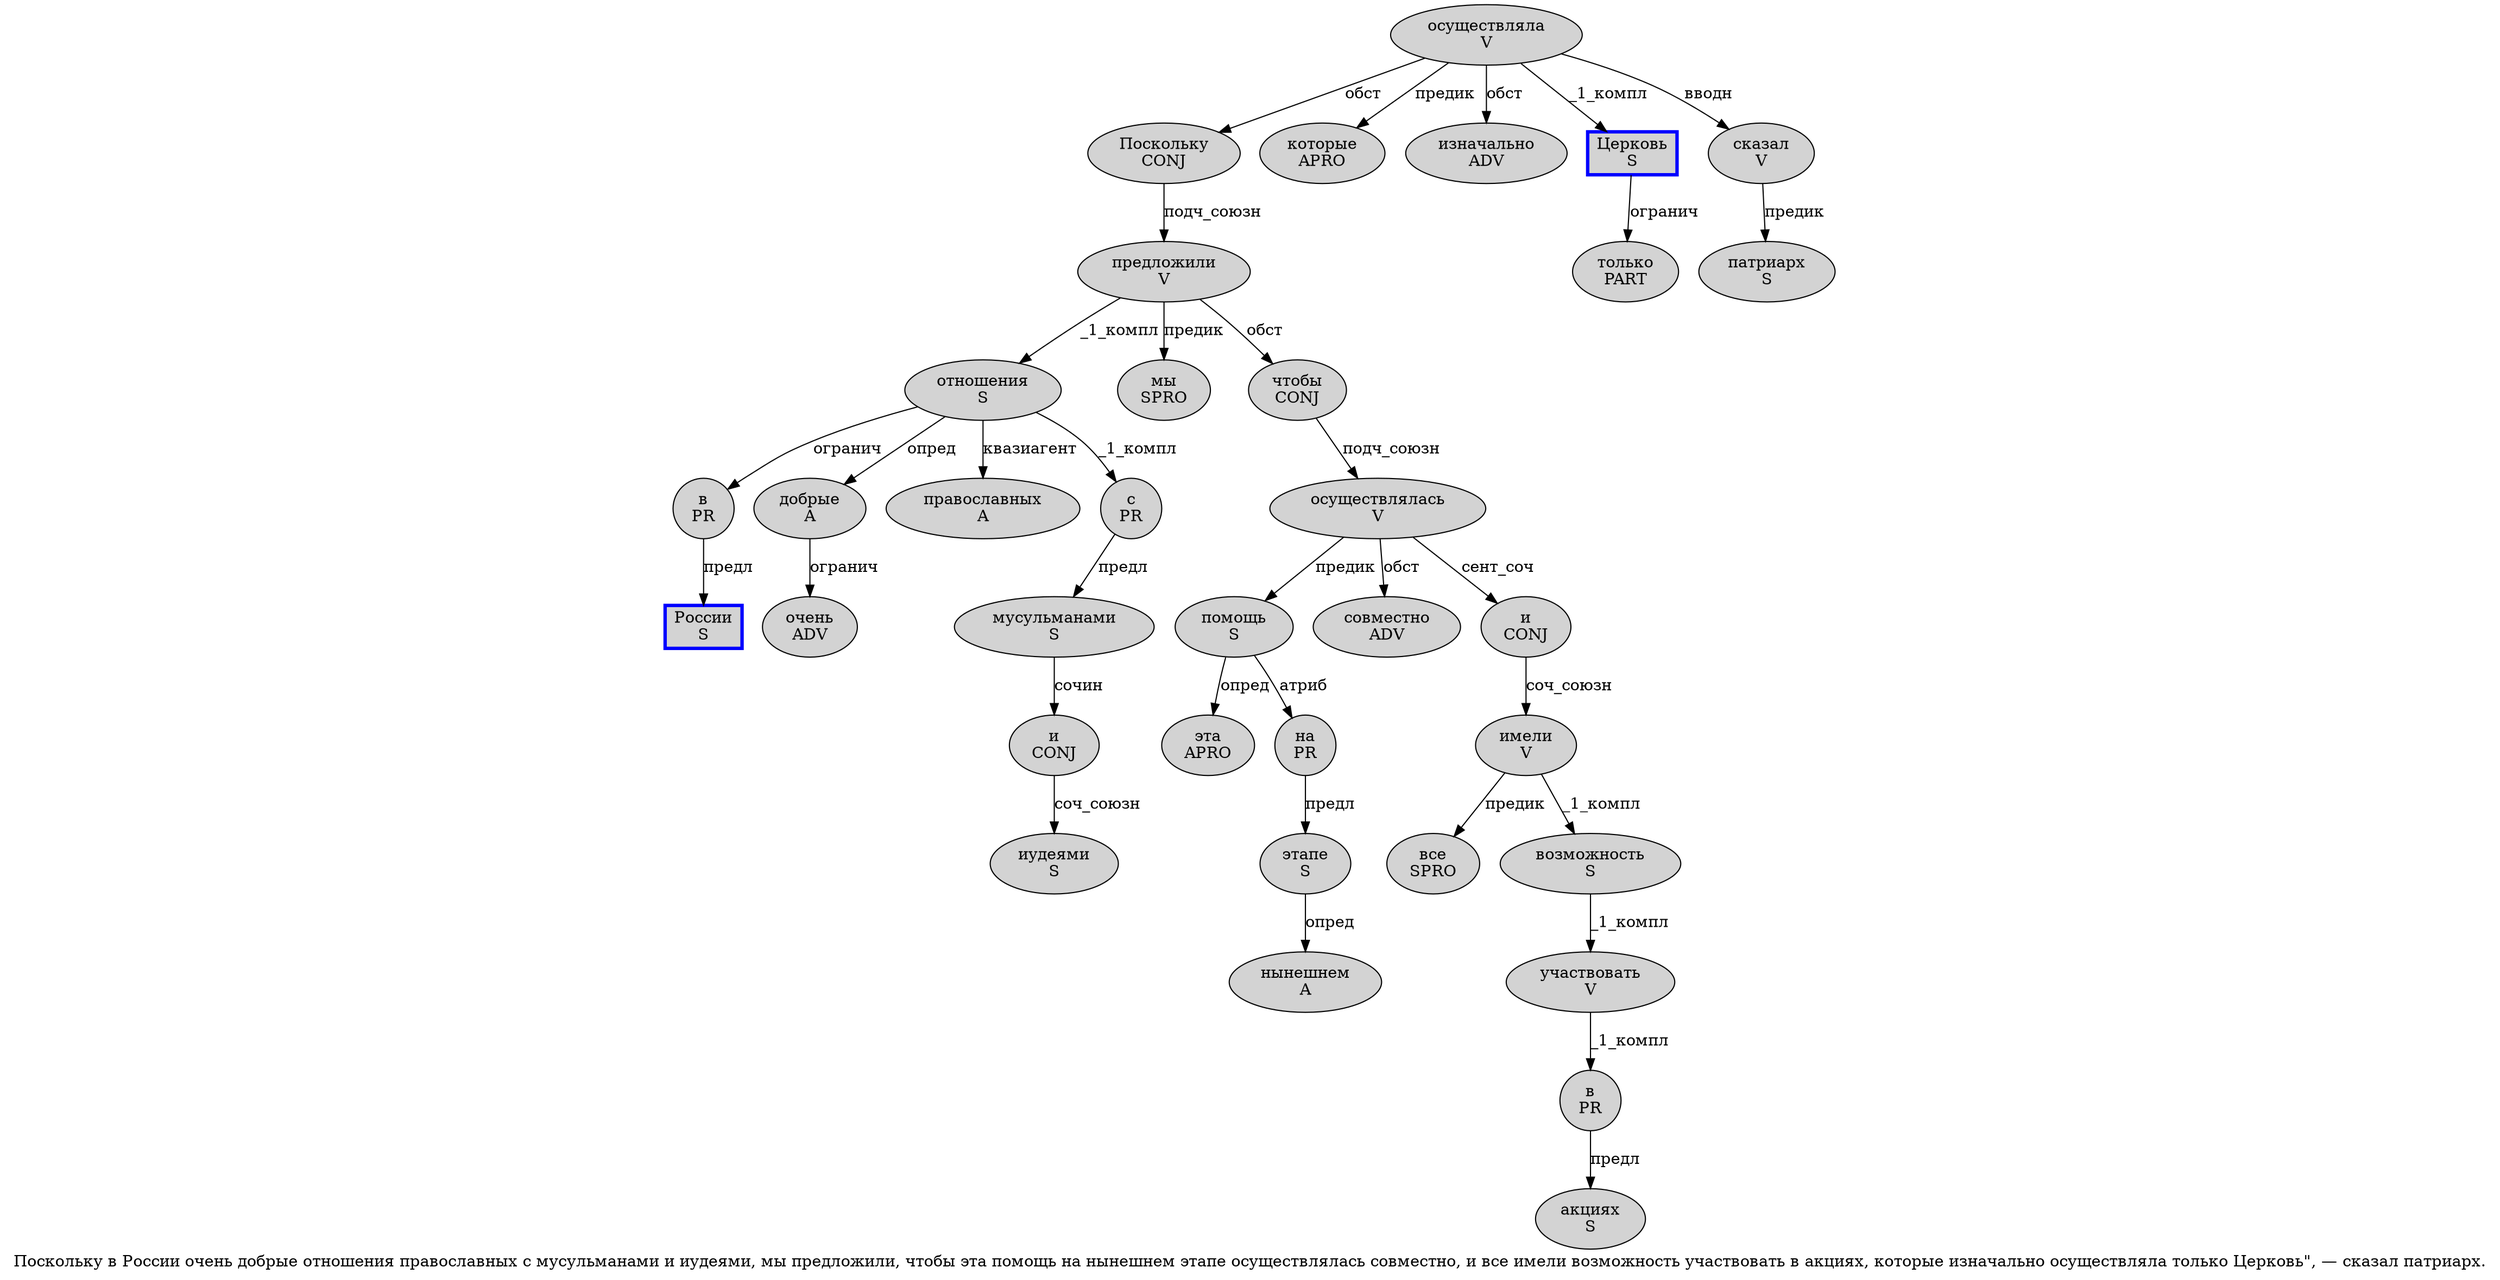 digraph SENTENCE_1577 {
	graph [label="Поскольку в России очень добрые отношения православных с мусульманами и иудеями, мы предложили, чтобы эта помощь на нынешнем этапе осуществлялась совместно, и все имели возможность участвовать в акциях, которые изначально осуществляла только Церковь\", — сказал патриарх."]
	node [style=filled]
		0 [label="Поскольку
CONJ" color="" fillcolor=lightgray penwidth=1 shape=ellipse]
		1 [label="в
PR" color="" fillcolor=lightgray penwidth=1 shape=ellipse]
		2 [label="России
S" color=blue fillcolor=lightgray penwidth=3 shape=box]
		3 [label="очень
ADV" color="" fillcolor=lightgray penwidth=1 shape=ellipse]
		4 [label="добрые
A" color="" fillcolor=lightgray penwidth=1 shape=ellipse]
		5 [label="отношения
S" color="" fillcolor=lightgray penwidth=1 shape=ellipse]
		6 [label="православных
A" color="" fillcolor=lightgray penwidth=1 shape=ellipse]
		7 [label="с
PR" color="" fillcolor=lightgray penwidth=1 shape=ellipse]
		8 [label="мусульманами
S" color="" fillcolor=lightgray penwidth=1 shape=ellipse]
		9 [label="и
CONJ" color="" fillcolor=lightgray penwidth=1 shape=ellipse]
		10 [label="иудеями
S" color="" fillcolor=lightgray penwidth=1 shape=ellipse]
		12 [label="мы
SPRO" color="" fillcolor=lightgray penwidth=1 shape=ellipse]
		13 [label="предложили
V" color="" fillcolor=lightgray penwidth=1 shape=ellipse]
		15 [label="чтобы
CONJ" color="" fillcolor=lightgray penwidth=1 shape=ellipse]
		16 [label="эта
APRO" color="" fillcolor=lightgray penwidth=1 shape=ellipse]
		17 [label="помощь
S" color="" fillcolor=lightgray penwidth=1 shape=ellipse]
		18 [label="на
PR" color="" fillcolor=lightgray penwidth=1 shape=ellipse]
		19 [label="нынешнем
A" color="" fillcolor=lightgray penwidth=1 shape=ellipse]
		20 [label="этапе
S" color="" fillcolor=lightgray penwidth=1 shape=ellipse]
		21 [label="осуществлялась
V" color="" fillcolor=lightgray penwidth=1 shape=ellipse]
		22 [label="совместно
ADV" color="" fillcolor=lightgray penwidth=1 shape=ellipse]
		24 [label="и
CONJ" color="" fillcolor=lightgray penwidth=1 shape=ellipse]
		25 [label="все
SPRO" color="" fillcolor=lightgray penwidth=1 shape=ellipse]
		26 [label="имели
V" color="" fillcolor=lightgray penwidth=1 shape=ellipse]
		27 [label="возможность
S" color="" fillcolor=lightgray penwidth=1 shape=ellipse]
		28 [label="участвовать
V" color="" fillcolor=lightgray penwidth=1 shape=ellipse]
		29 [label="в
PR" color="" fillcolor=lightgray penwidth=1 shape=ellipse]
		30 [label="акциях
S" color="" fillcolor=lightgray penwidth=1 shape=ellipse]
		32 [label="которые
APRO" color="" fillcolor=lightgray penwidth=1 shape=ellipse]
		33 [label="изначально
ADV" color="" fillcolor=lightgray penwidth=1 shape=ellipse]
		34 [label="осуществляла
V" color="" fillcolor=lightgray penwidth=1 shape=ellipse]
		35 [label="только
PART" color="" fillcolor=lightgray penwidth=1 shape=ellipse]
		36 [label="Церковь
S" color=blue fillcolor=lightgray penwidth=3 shape=box]
		40 [label="сказал
V" color="" fillcolor=lightgray penwidth=1 shape=ellipse]
		41 [label="патриарх
S" color="" fillcolor=lightgray penwidth=1 shape=ellipse]
			1 -> 2 [label="предл"]
			15 -> 21 [label="подч_союзн"]
			13 -> 5 [label="_1_компл"]
			13 -> 12 [label="предик"]
			13 -> 15 [label="обст"]
			8 -> 9 [label="сочин"]
			21 -> 17 [label="предик"]
			21 -> 22 [label="обст"]
			21 -> 24 [label="сент_соч"]
			24 -> 26 [label="соч_союзн"]
			7 -> 8 [label="предл"]
			29 -> 30 [label="предл"]
			27 -> 28 [label="_1_компл"]
			0 -> 13 [label="подч_союзн"]
			26 -> 25 [label="предик"]
			26 -> 27 [label="_1_компл"]
			34 -> 0 [label="обст"]
			34 -> 32 [label="предик"]
			34 -> 33 [label="обст"]
			34 -> 36 [label="_1_компл"]
			34 -> 40 [label="вводн"]
			9 -> 10 [label="соч_союзн"]
			4 -> 3 [label="огранич"]
			17 -> 16 [label="опред"]
			17 -> 18 [label="атриб"]
			36 -> 35 [label="огранич"]
			28 -> 29 [label="_1_компл"]
			20 -> 19 [label="опред"]
			40 -> 41 [label="предик"]
			5 -> 1 [label="огранич"]
			5 -> 4 [label="опред"]
			5 -> 6 [label="квазиагент"]
			5 -> 7 [label="_1_компл"]
			18 -> 20 [label="предл"]
}